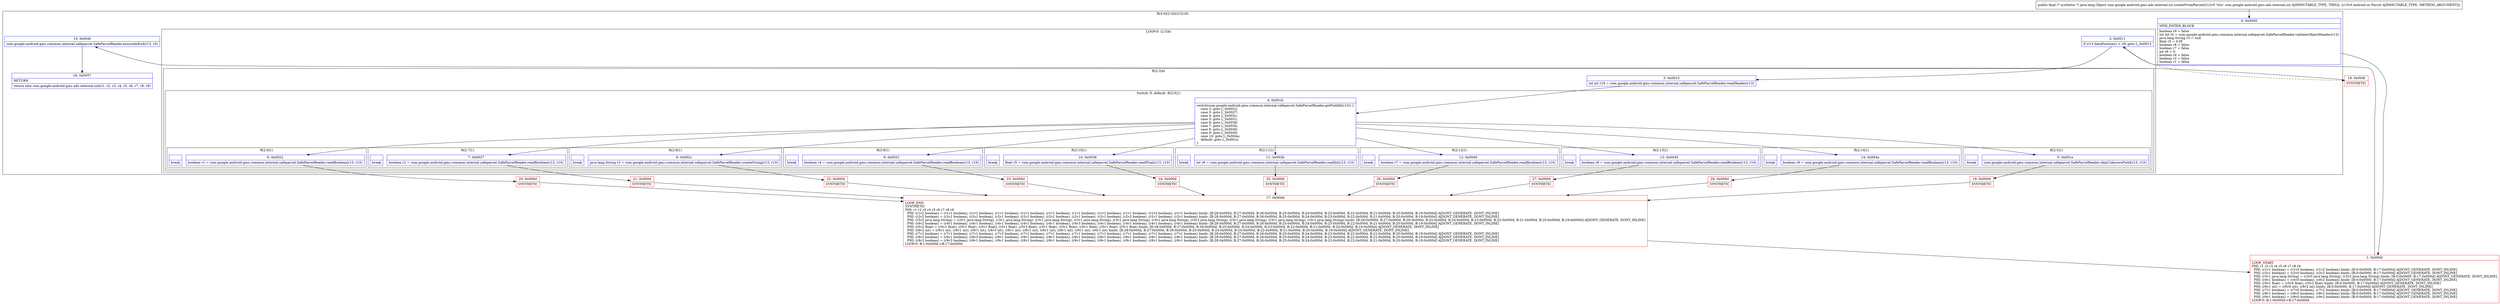 digraph "CFG forcom.google.android.gms.ads.internal.zzi.createFromParcel(Landroid\/os\/Parcel;)Ljava\/lang\/Object;" {
subgraph cluster_Region_665917665 {
label = "R(4:0|(2:3|4)|15|16)";
node [shape=record,color=blue];
Node_0 [shape=record,label="{0\:\ 0x0000|MTH_ENTER_BLOCK\l|boolean r9 = false\lint int r0 = com.google.android.gms.common.internal.safeparcel.SafeParcelReader.validateObjectHeader(r13)\ljava.lang.String r3 = null\lfloat r5 = 0.0f\lboolean r8 = false\lboolean r7 = false\lint r6 = 0\lboolean r4 = false\lboolean r2 = false\lboolean r1 = false\l}"];
subgraph cluster_LoopRegion_581466122 {
label = "LOOP:0: (2:3|4)";
node [shape=record,color=blue];
Node_2 [shape=record,label="{2\:\ 0x0011|if (r13.dataPosition() \< r0) goto L_0x0013\l}"];
subgraph cluster_Region_574438236 {
label = "R(2:3|4)";
node [shape=record,color=blue];
Node_3 [shape=record,label="{3\:\ 0x0013|int int r10 = com.google.android.gms.common.internal.safeparcel.SafeParcelReader.readHeader(r13)\l}"];
subgraph cluster_SwitchRegion_1778193741 {
label = "Switch: 9, default: R(2:5|1)";
node [shape=record,color=blue];
Node_4 [shape=record,label="{4\:\ 0x001b|switch(com.google.android.gms.common.internal.safeparcel.SafeParcelReader.getFieldId(r10)) \{\l    case 2: goto L_0x0022;\l    case 3: goto L_0x0027;\l    case 4: goto L_0x002c;\l    case 5: goto L_0x0031;\l    case 6: goto L_0x0036;\l    case 7: goto L_0x003b;\l    case 8: goto L_0x0040;\l    case 9: goto L_0x0045;\l    case 10: goto L_0x004a;\l    default: goto L_0x001e;\l\}\l}"];
subgraph cluster_Region_1141718412 {
label = "R(2:6|1)";
node [shape=record,color=blue];
Node_6 [shape=record,label="{6\:\ 0x0022|boolean r1 = com.google.android.gms.common.internal.safeparcel.SafeParcelReader.readBoolean(r13, r10)\l}"];
Node_InsnContainer_974761975 [shape=record,label="{|break\l}"];
}
subgraph cluster_Region_1898494410 {
label = "R(2:7|1)";
node [shape=record,color=blue];
Node_7 [shape=record,label="{7\:\ 0x0027|boolean r2 = com.google.android.gms.common.internal.safeparcel.SafeParcelReader.readBoolean(r13, r10)\l}"];
Node_InsnContainer_531210858 [shape=record,label="{|break\l}"];
}
subgraph cluster_Region_1225921371 {
label = "R(2:8|1)";
node [shape=record,color=blue];
Node_8 [shape=record,label="{8\:\ 0x002c|java.lang.String r3 = com.google.android.gms.common.internal.safeparcel.SafeParcelReader.createString(r13, r10)\l}"];
Node_InsnContainer_1915145138 [shape=record,label="{|break\l}"];
}
subgraph cluster_Region_1875151335 {
label = "R(2:9|1)";
node [shape=record,color=blue];
Node_9 [shape=record,label="{9\:\ 0x0031|boolean r4 = com.google.android.gms.common.internal.safeparcel.SafeParcelReader.readBoolean(r13, r10)\l}"];
Node_InsnContainer_893124026 [shape=record,label="{|break\l}"];
}
subgraph cluster_Region_1724611720 {
label = "R(2:10|1)";
node [shape=record,color=blue];
Node_10 [shape=record,label="{10\:\ 0x0036|float r5 = com.google.android.gms.common.internal.safeparcel.SafeParcelReader.readFloat(r13, r10)\l}"];
Node_InsnContainer_1110088445 [shape=record,label="{|break\l}"];
}
subgraph cluster_Region_1381400601 {
label = "R(2:11|1)";
node [shape=record,color=blue];
Node_11 [shape=record,label="{11\:\ 0x003b|int r6 = com.google.android.gms.common.internal.safeparcel.SafeParcelReader.readInt(r13, r10)\l}"];
Node_InsnContainer_272812576 [shape=record,label="{|break\l}"];
}
subgraph cluster_Region_185058025 {
label = "R(2:12|1)";
node [shape=record,color=blue];
Node_12 [shape=record,label="{12\:\ 0x0040|boolean r7 = com.google.android.gms.common.internal.safeparcel.SafeParcelReader.readBoolean(r13, r10)\l}"];
Node_InsnContainer_1417537729 [shape=record,label="{|break\l}"];
}
subgraph cluster_Region_1787731866 {
label = "R(2:13|1)";
node [shape=record,color=blue];
Node_13 [shape=record,label="{13\:\ 0x0045|boolean r8 = com.google.android.gms.common.internal.safeparcel.SafeParcelReader.readBoolean(r13, r10)\l}"];
Node_InsnContainer_1052842457 [shape=record,label="{|break\l}"];
}
subgraph cluster_Region_1589272189 {
label = "R(2:14|1)";
node [shape=record,color=blue];
Node_14 [shape=record,label="{14\:\ 0x004a|boolean r9 = com.google.android.gms.common.internal.safeparcel.SafeParcelReader.readBoolean(r13, r10)\l}"];
Node_InsnContainer_682267022 [shape=record,label="{|break\l}"];
}
subgraph cluster_Region_1571751761 {
label = "R(2:5|1)";
node [shape=record,color=blue];
Node_5 [shape=record,label="{5\:\ 0x001e|com.google.android.gms.common.internal.safeparcel.SafeParcelReader.skipUnknownField(r13, r10)\l}"];
Node_InsnContainer_784293233 [shape=record,label="{|break\l}"];
}
}
}
}
Node_15 [shape=record,label="{15\:\ 0x004f|com.google.android.gms.common.internal.safeparcel.SafeParcelReader.ensureAtEnd(r13, r0)\l}"];
Node_16 [shape=record,label="{16\:\ 0x0057|RETURN\l|return new com.google.android.gms.ads.internal.zzh(r1, r2, r3, r4, r5, r6, r7, r8, r9)\l}"];
}
Node_1 [shape=record,color=red,label="{1\:\ 0x000d|LOOP_START\lPHI: r1 r2 r3 r4 r5 r6 r7 r8 r9 \l  PHI: (r1v1 boolean) = (r1v0 boolean), (r1v2 boolean) binds: [B:0:0x0000, B:17:0x000d] A[DONT_GENERATE, DONT_INLINE]\l  PHI: (r2v1 boolean) = (r2v0 boolean), (r2v2 boolean) binds: [B:0:0x0000, B:17:0x000d] A[DONT_GENERATE, DONT_INLINE]\l  PHI: (r3v1 java.lang.String) = (r3v0 java.lang.String), (r3v2 java.lang.String) binds: [B:0:0x0000, B:17:0x000d] A[DONT_GENERATE, DONT_INLINE]\l  PHI: (r4v1 boolean) = (r4v0 boolean), (r4v2 boolean) binds: [B:0:0x0000, B:17:0x000d] A[DONT_GENERATE, DONT_INLINE]\l  PHI: (r5v1 float) = (r5v0 float), (r5v2 float) binds: [B:0:0x0000, B:17:0x000d] A[DONT_GENERATE, DONT_INLINE]\l  PHI: (r6v1 int) = (r6v0 int), (r6v2 int) binds: [B:0:0x0000, B:17:0x000d] A[DONT_GENERATE, DONT_INLINE]\l  PHI: (r7v1 boolean) = (r7v0 boolean), (r7v2 boolean) binds: [B:0:0x0000, B:17:0x000d] A[DONT_GENERATE, DONT_INLINE]\l  PHI: (r8v1 boolean) = (r8v0 boolean), (r8v2 boolean) binds: [B:0:0x0000, B:17:0x000d] A[DONT_GENERATE, DONT_INLINE]\l  PHI: (r9v1 boolean) = (r9v0 boolean), (r9v2 boolean) binds: [B:0:0x0000, B:17:0x000d] A[DONT_GENERATE, DONT_INLINE]\lLOOP:0: B:1:0x000d\-\>B:17:0x000d\l}"];
Node_17 [shape=record,color=red,label="{17\:\ 0x000d|LOOP_END\lSYNTHETIC\lPHI: r1 r2 r3 r4 r5 r6 r7 r8 r9 \l  PHI: (r1v2 boolean) = (r1v1 boolean), (r1v1 boolean), (r1v1 boolean), (r1v1 boolean), (r1v1 boolean), (r1v1 boolean), (r1v1 boolean), (r1v1 boolean), (r1v3 boolean), (r1v1 boolean) binds: [B:28:0x000d, B:27:0x000d, B:26:0x000d, B:25:0x000d, B:24:0x000d, B:23:0x000d, B:22:0x000d, B:21:0x000d, B:20:0x000d, B:19:0x000d] A[DONT_GENERATE, DONT_INLINE]\l  PHI: (r2v2 boolean) = (r2v1 boolean), (r2v1 boolean), (r2v1 boolean), (r2v1 boolean), (r2v1 boolean), (r2v1 boolean), (r2v1 boolean), (r2v3 boolean), (r2v1 boolean), (r2v1 boolean) binds: [B:28:0x000d, B:27:0x000d, B:26:0x000d, B:25:0x000d, B:24:0x000d, B:23:0x000d, B:22:0x000d, B:21:0x000d, B:20:0x000d, B:19:0x000d] A[DONT_GENERATE, DONT_INLINE]\l  PHI: (r3v2 java.lang.String) = (r3v1 java.lang.String), (r3v1 java.lang.String), (r3v1 java.lang.String), (r3v1 java.lang.String), (r3v1 java.lang.String), (r3v1 java.lang.String), (r3v3 java.lang.String), (r3v1 java.lang.String), (r3v1 java.lang.String), (r3v1 java.lang.String) binds: [B:28:0x000d, B:27:0x000d, B:26:0x000d, B:25:0x000d, B:24:0x000d, B:23:0x000d, B:22:0x000d, B:21:0x000d, B:20:0x000d, B:19:0x000d] A[DONT_GENERATE, DONT_INLINE]\l  PHI: (r4v2 boolean) = (r4v1 boolean), (r4v1 boolean), (r4v1 boolean), (r4v1 boolean), (r4v1 boolean), (r4v3 boolean), (r4v1 boolean), (r4v1 boolean), (r4v1 boolean), (r4v1 boolean) binds: [B:28:0x000d, B:27:0x000d, B:26:0x000d, B:25:0x000d, B:24:0x000d, B:23:0x000d, B:22:0x000d, B:21:0x000d, B:20:0x000d, B:19:0x000d] A[DONT_GENERATE, DONT_INLINE]\l  PHI: (r5v2 float) = (r5v1 float), (r5v1 float), (r5v1 float), (r5v1 float), (r5v3 float), (r5v1 float), (r5v1 float), (r5v1 float), (r5v1 float), (r5v1 float) binds: [B:28:0x000d, B:27:0x000d, B:26:0x000d, B:25:0x000d, B:24:0x000d, B:23:0x000d, B:22:0x000d, B:21:0x000d, B:20:0x000d, B:19:0x000d] A[DONT_GENERATE, DONT_INLINE]\l  PHI: (r6v2 int) = (r6v1 int), (r6v1 int), (r6v1 int), (r6v3 int), (r6v1 int), (r6v1 int), (r6v1 int), (r6v1 int), (r6v1 int), (r6v1 int) binds: [B:28:0x000d, B:27:0x000d, B:26:0x000d, B:25:0x000d, B:24:0x000d, B:23:0x000d, B:22:0x000d, B:21:0x000d, B:20:0x000d, B:19:0x000d] A[DONT_GENERATE, DONT_INLINE]\l  PHI: (r7v2 boolean) = (r7v1 boolean), (r7v1 boolean), (r7v3 boolean), (r7v1 boolean), (r7v1 boolean), (r7v1 boolean), (r7v1 boolean), (r7v1 boolean), (r7v1 boolean), (r7v1 boolean) binds: [B:28:0x000d, B:27:0x000d, B:26:0x000d, B:25:0x000d, B:24:0x000d, B:23:0x000d, B:22:0x000d, B:21:0x000d, B:20:0x000d, B:19:0x000d] A[DONT_GENERATE, DONT_INLINE]\l  PHI: (r8v2 boolean) = (r8v1 boolean), (r8v3 boolean), (r8v1 boolean), (r8v1 boolean), (r8v1 boolean), (r8v1 boolean), (r8v1 boolean), (r8v1 boolean), (r8v1 boolean), (r8v1 boolean) binds: [B:28:0x000d, B:27:0x000d, B:26:0x000d, B:25:0x000d, B:24:0x000d, B:23:0x000d, B:22:0x000d, B:21:0x000d, B:20:0x000d, B:19:0x000d] A[DONT_GENERATE, DONT_INLINE]\l  PHI: (r9v2 boolean) = (r9v3 boolean), (r9v1 boolean), (r9v1 boolean), (r9v1 boolean), (r9v1 boolean), (r9v1 boolean), (r9v1 boolean), (r9v1 boolean), (r9v1 boolean), (r9v1 boolean) binds: [B:28:0x000d, B:27:0x000d, B:26:0x000d, B:25:0x000d, B:24:0x000d, B:23:0x000d, B:22:0x000d, B:21:0x000d, B:20:0x000d, B:19:0x000d] A[DONT_GENERATE, DONT_INLINE]\lLOOP:0: B:1:0x000d\-\>B:17:0x000d\l}"];
Node_18 [shape=record,color=red,label="{18\:\ 0x004f|SYNTHETIC\l}"];
Node_19 [shape=record,color=red,label="{19\:\ 0x000d|SYNTHETIC\l}"];
Node_20 [shape=record,color=red,label="{20\:\ 0x000d|SYNTHETIC\l}"];
Node_21 [shape=record,color=red,label="{21\:\ 0x000d|SYNTHETIC\l}"];
Node_22 [shape=record,color=red,label="{22\:\ 0x000d|SYNTHETIC\l}"];
Node_23 [shape=record,color=red,label="{23\:\ 0x000d|SYNTHETIC\l}"];
Node_24 [shape=record,color=red,label="{24\:\ 0x000d|SYNTHETIC\l}"];
Node_25 [shape=record,color=red,label="{25\:\ 0x000d|SYNTHETIC\l}"];
Node_26 [shape=record,color=red,label="{26\:\ 0x000d|SYNTHETIC\l}"];
Node_27 [shape=record,color=red,label="{27\:\ 0x000d|SYNTHETIC\l}"];
Node_28 [shape=record,color=red,label="{28\:\ 0x000d|SYNTHETIC\l}"];
MethodNode[shape=record,label="{public final \/* synthetic *\/ java.lang.Object com.google.android.gms.ads.internal.zzi.createFromParcel((r12v0 'this' com.google.android.gms.ads.internal.zzi A[IMMUTABLE_TYPE, THIS]), (r13v0 android.os.Parcel A[IMMUTABLE_TYPE, METHOD_ARGUMENT])) }"];
MethodNode -> Node_0;
Node_0 -> Node_1;
Node_2 -> Node_3;
Node_2 -> Node_18[style=dashed];
Node_3 -> Node_4;
Node_4 -> Node_5;
Node_4 -> Node_6;
Node_4 -> Node_7;
Node_4 -> Node_8;
Node_4 -> Node_9;
Node_4 -> Node_10;
Node_4 -> Node_11;
Node_4 -> Node_12;
Node_4 -> Node_13;
Node_4 -> Node_14;
Node_6 -> Node_20;
Node_7 -> Node_21;
Node_8 -> Node_22;
Node_9 -> Node_23;
Node_10 -> Node_24;
Node_11 -> Node_25;
Node_12 -> Node_26;
Node_13 -> Node_27;
Node_14 -> Node_28;
Node_5 -> Node_19;
Node_15 -> Node_16;
Node_1 -> Node_2;
Node_17 -> Node_1;
Node_18 -> Node_15;
Node_19 -> Node_17;
Node_20 -> Node_17;
Node_21 -> Node_17;
Node_22 -> Node_17;
Node_23 -> Node_17;
Node_24 -> Node_17;
Node_25 -> Node_17;
Node_26 -> Node_17;
Node_27 -> Node_17;
Node_28 -> Node_17;
}

